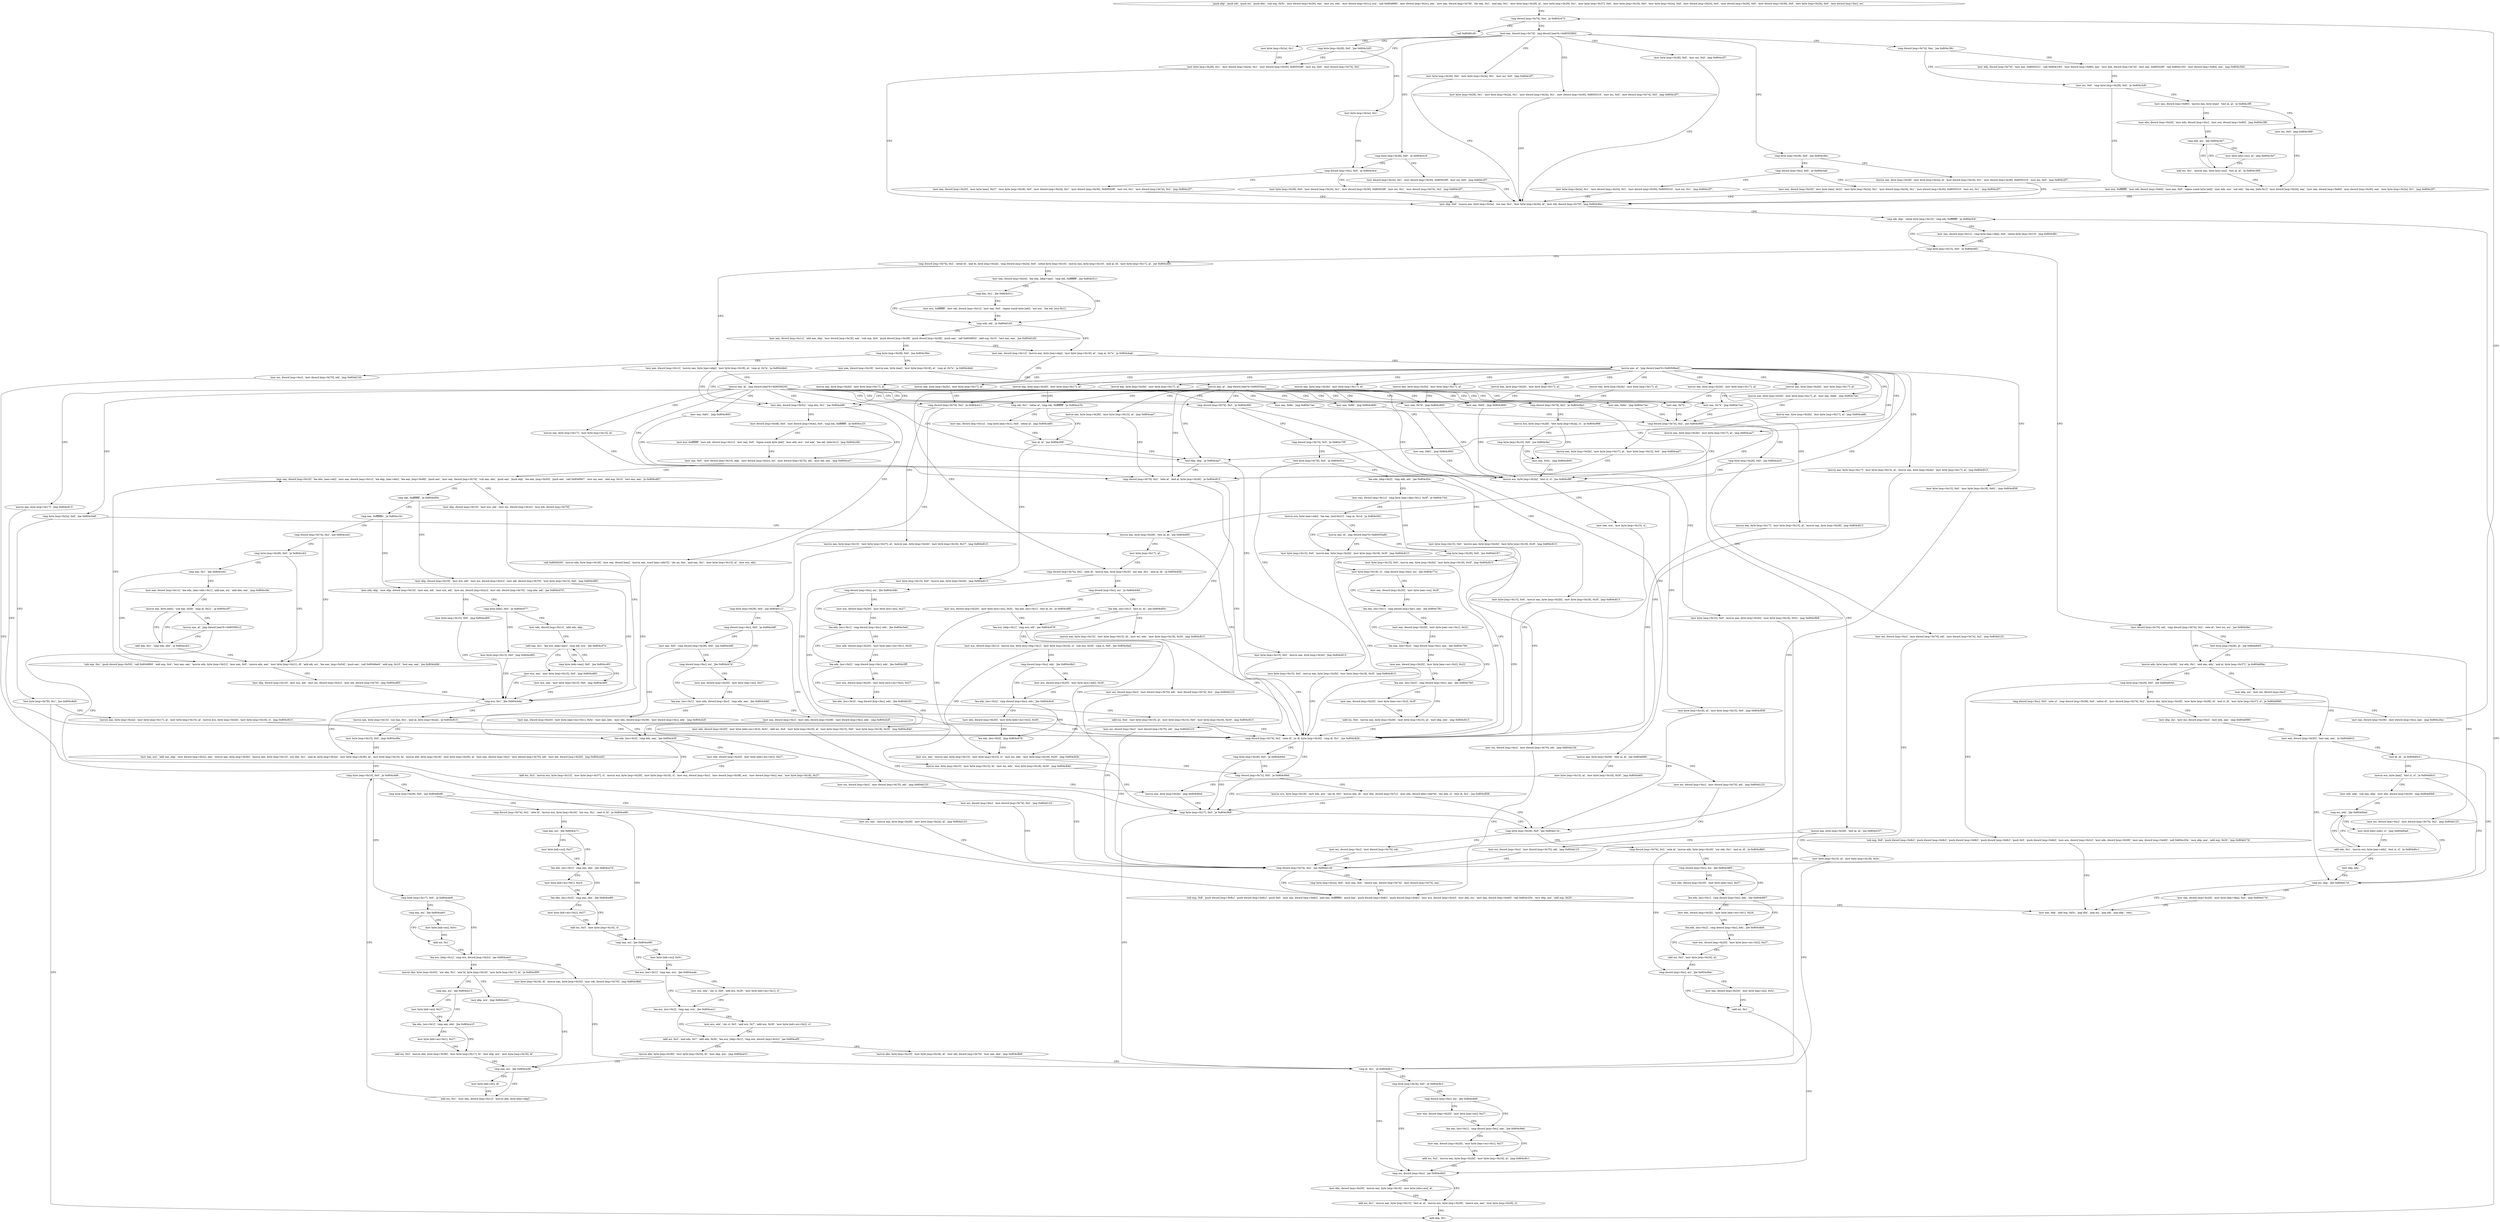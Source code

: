 digraph "func" {
"134529630" [label = "'push ebp', 'push edi', 'push esi', 'push ebx', 'sub esp, 0x5c', 'mov dword [esp+0x20], eax', 'mov esi, edx', 'mov dword [esp+0x1c], ecx', 'call 0x8048f90', 'mov dword [esp+0x3c], eax', 'mov eax, dword [esp+0x78]', 'shr eax, 0x1', 'and eax, 0x1', 'mov byte [esp+0x28], al', 'mov byte [esp+0x29], 0x1', 'mov byte [esp+0x37], 0x0', 'mov byte [esp+0x16], 0x0', 'mov byte [esp+0x2a], 0x0', 'mov dword [esp+0x24], 0x0', 'mov dword [esp+0x30], 0x0', 'mov dword [esp+0x38], 0x0', 'mov byte [esp+0x2b], 0x0', 'mov dword [esp+0xc], esi', " ]
"134529722" [label = "'cmp dword [esp+0x74], 0xa', 'ja 0x804c473', " ]
"134530163" [label = "'call 0x80491d0', " ]
"134529733" [label = "'mov eax, dword [esp+0x74]', 'jmp dword [eax*4+0x8050380]', " ]
"134529744" [label = "'mov byte [esp+0x2a], 0x1', " ]
"134529749" [label = "'mov byte [esp+0x28], 0x1', 'mov dword [esp+0x24], 0x1', 'mov dword [esp+0x30], 0x805028f', 'mov esi, 0x0', 'mov dword [esp+0x74], 0x2', " ]
"134529809" [label = "'mov byte [esp+0x28], 0x0', 'mov esi, 0x0', 'jmp 0x804c2f7', " ]
"134529821" [label = "'cmp byte [esp+0x28], 0x0', 'jne 0x804c48c', " ]
"134529878" [label = "'cmp dword [esp+0x74], 0xa', 'jne 0x804c39c', " ]
"134530057" [label = "'cmp byte [esp+0x28], 0x0', 'jne 0x804c2d5', " ]
"134530130" [label = "'cmp byte [esp+0x28], 0x0', 'je 0x804c419', " ]
"134530168" [label = "'mov byte [esp+0x28], 0x0', 'mov byte [esp+0x2a], 0x1', 'mov esi, 0x0', 'jmp 0x804c2f7', " ]
"134533543" [label = "'mov byte [esp+0x28], 0x1', 'mov byte [esp+0x2a], 0x1', 'mov dword [esp+0x24], 0x1', 'mov dword [esp+0x30], 0x8050310', 'mov esi, 0x0', 'mov dword [esp+0x74], 0x5', 'jmp 0x804c2f7', " ]
"134529783" [label = "'mov ebp, 0x0', 'movzx eax, byte [esp+0x2a]', 'xor eax, 0x1', 'mov byte [esp+0x34], al', 'mov edi, dword [esp+0x70]', 'jmp 0x804c8ec', " ]
"134530188" [label = "'movzx eax, byte [esp+0x28]', 'mov byte [esp+0x2a], al', 'mov dword [esp+0x24], 0x1', 'mov dword [esp+0x30], 0x8050310', 'mov esi, 0x0', 'jmp 0x804c2f7', " ]
"134529832" [label = "'cmp dword [esp+0xc], 0x0', 'je 0x804c4af', " ]
"134529948" [label = "'mov edx, dword [esp+0x74]', 'mov eax, 0x8050321', 'call 0x804c193', 'mov dword [esp+0x80], eax', 'mov edx, dword [esp+0x74]', 'mov eax, 0x805028f', 'call 0x804c193', 'mov dword [esp+0x84], eax', 'jmp 0x804c35d', " ]
"134529885" [label = "'mov esi, 0x0', 'cmp byte [esp+0x28], 0x0', 'je 0x804c3c8', " ]
"134530068" [label = "'mov byte [esp+0x2a], 0x1', " ]
"134530073" [label = "'cmp dword [esp+0xc], 0x0', 'je 0x804c4ce', " ]
"134530137" [label = "'mov dword [esp+0x24], 0x1', 'mov dword [esp+0x30], 0x805028f', 'mov esi, 0x0', 'jmp 0x804c2f7', " ]
"134531308" [label = "'cmp edi, ebp', 'setne byte [esp+0x15]', 'cmp edi, 0xffffffff', 'je 0x804cfc0', " ]
"134533056" [label = "'mov eax, dword [esp+0x1c]', 'cmp byte [eax+ebp], 0x0', 'setne byte [esp+0x15]', 'jmp 0x804c8fc', " ]
"134531324" [label = "'cmp byte [esp+0x15], 0x0', 'je 0x804cfd2', " ]
"134530223" [label = "'mov byte [esp+0x2a], 0x1', 'mov dword [esp+0x24], 0x1', 'mov dword [esp+0x30], 0x8050310', 'mov esi, 0x1', 'jmp 0x804c2f7', " ]
"134529843" [label = "'mov eax, dword [esp+0x20]', 'mov byte [eax], 0x22', 'mov byte [esp+0x2a], 0x1', 'mov dword [esp+0x24], 0x1', 'mov dword [esp+0x30], 0x8050310', 'mov esi, 0x1', 'jmp 0x804c2f7', " ]
"134529992" [label = "'mov eax, dword [esp+0x80]', 'movzx eax, byte [eax]', 'test al, al', 'je 0x804c3ff', " ]
"134529897" [label = "'mov ecx, 0xffffffff', 'mov edi, dword [esp+0x84]', 'mov eax, 0x0', 'repne scasb byte [edi]', 'mov edx, ecx', 'not edx', 'lea eax, [edx-0x1]', 'mov dword [esp+0x24], eax', 'mov eax, dword [esp+0x84]', 'mov dword [esp+0x30], eax', 'mov byte [esp+0x2a], 0x1', 'jmp 0x804c2f7', " ]
"134530254" [label = "'mov byte [esp+0x28], 0x0', 'mov dword [esp+0x24], 0x1', 'mov dword [esp+0x30], 0x805028f', 'mov esi, 0x1', 'mov dword [esp+0x74], 0x2', 'jmp 0x804c2f7', " ]
"134530084" [label = "'mov eax, dword [esp+0x20]', 'mov byte [eax], 0x27', 'mov byte [esp+0x28], 0x0', 'mov dword [esp+0x24], 0x1', 'mov dword [esp+0x30], 0x805028f', 'mov esi, 0x1', 'mov dword [esp+0x74], 0x2', 'jmp 0x804c2f7', " ]
"134533074" [label = "'mov dword [esp+0x70], edi', 'cmp dword [esp+0x74], 0x2', 'sete al', 'test esi, esi', 'jne 0x804cfec', " ]
"134531335" [label = "'cmp dword [esp+0x74], 0x2', 'setne bl', 'and bl, byte [esp+0x2a]', 'cmp dword [esp+0x24], 0x0', 'setne byte [esp+0x10]', 'movzx eax, byte [esp+0x10]', 'and al, bl', 'mov byte [esp+0x17], al', 'jne 0x804c4f5', " ]
"134530047" [label = "'mov esi, 0x0', 'jmp 0x804c369', " ]
"134530006" [label = "'mov ebx, dword [esp+0x20]', 'mov edx, dword [esp+0xc]', 'mov ecx, dword [esp+0x80]', 'jmp 0x804c3f6', " ]
"134533100" [label = "'movzx edx, byte [esp+0x28]', 'xor edx, 0x1', 'and eax, edx', 'and al, byte [esp+0x37]', 'je 0x804d08a', " ]
"134533090" [label = "'test byte [esp+0x28], al', 'jne 0x804d0e5', " ]
"134530293" [label = "'mov eax, dword [esp+0x24]', 'lea edx, [ebp+eax]', 'cmp edi, 0xffffffff', 'jne 0x804c51c', " ]
"134531374" [label = "'mov eax, dword [esp+0x1c]', 'movzx eax, byte [eax+ebp]', 'mov byte [esp+0x18], al', 'cmp al, 0x7e', 'ja 0x804cbb4', " ]
"134530038" [label = "'cmp edx, esi', 'jbe 0x804c3e7', " ]
"134533258" [label = "'mov ebp, esi', 'mov esi, dword [esp+0xc]', " ]
"134533120" [label = "'cmp byte [esp+0x29], 0x0', 'jne 0x804d03d', " ]
"134533349" [label = "'mov esi, dword [esp+0xc]', 'mov dword [esp+0x74], 0x2', 'jmp 0x804d123', " ]
"134530332" [label = "'cmp edx, edi', 'ja 0x804d1d3', " ]
"134530306" [label = "'cmp eax, 0x1', 'jbe 0x804c51c', " ]
"134532020" [label = "'mov ebx, dword [esp+0x3c]', 'cmp ebx, 0x1', 'jne 0x804cbf6', " ]
"134531394" [label = "'movzx eax, al', 'jmp dword [eax*4+0x8050620]', " ]
"134530023" [label = "'add esi, 0x1', 'movzx eax, byte [ecx+esi]', 'test al, al', 'je 0x804c369', " ]
"134530042" [label = "'mov byte [ebx+esi], al', 'jmp 0x804c3e7', " ]
"134533264" [label = "'mov eax, dword [esp+0x30]', 'test eax, eax', 'je 0x804d0c3', " ]
"134533181" [label = "'sub esp, 0x8', 'push dword [esp+0x8c]', 'push dword [esp+0x8c]', 'push dword [esp+0x8c]', 'push dword [esp+0x8c]', 'push 0x5', 'push dword [esp+0x8c]', 'mov ecx, dword [esp+0x3c]', 'mov edx, dword [esp+0x58]', 'mov eax, dword [esp+0x40]', 'call 0x804c25e', 'mov ebp, eax', 'add esp, 0x20', 'jmp 0x804d17d', " ]
"134533127" [label = "'cmp dword [esp+0xc], 0x0', 'sete cl', 'cmp dword [esp+0x38], 0x0', 'setne dl', 'mov dword [esp+0x74], 0x2', 'movzx ebx, byte [esp+0x29]', 'mov byte [esp+0x28], bl', 'and cl, dl', 'mov byte [esp+0x37], cl', 'je 0x804d080', " ]
"134533411" [label = "'cmp dword [esp+0x74], 0x2', 'jne 0x804d13d', " ]
"134533587" [label = "'mov eax, dword [esp+0x1c]', 'movzx eax, byte [eax+ebp]', 'mov byte [esp+0x18], al', 'cmp al, 0x7e', 'ja 0x804cbab', " ]
"134530340" [label = "'mov eax, dword [esp+0x1c]', 'add eax, ebp', 'mov dword [esp+0x18], eax', 'sub esp, 0x4', 'push dword [esp+0x28]', 'push dword [esp+0x38]', 'push eax', 'call 0x8048f20', 'add esp, 0x10', 'test eax, eax', 'jne 0x804d1d3', " ]
"134530311" [label = "'mov ecx, 0xffffffff', 'mov edi, dword [esp+0x1c]', 'mov eax, 0x0', 'repne scasb byte [edi]', 'not ecx', 'lea edi, [ecx-0x1]', " ]
"134532086" [label = "'mov dword [esp+0x48], 0x0', 'mov dword [esp+0x4c], 0x0', 'cmp edi, 0xffffffff', 'je 0x804cc23', " ]
"134532029" [label = "'call 0x8049200', 'movzx edx, byte [esp+0x18]', 'mov eax, dword [eax]', 'movzx eax, word [eax+edx*2]', 'shr ax, 0xe', 'and eax, 0x1', 'mov byte [esp+0x15], al', 'mov ecx, ebx', " ]
"134530427" [label = "'cmp byte [esp+0x2a], 0x0', 'jne 0x804c5a8', " ]
"134530770" [label = "'cmp dword [esp+0x74], 0x2', 'je 0x804c6f4', " ]
"134531017" [label = "'mov eax, 0x62', 'jmp 0x804c800', " ]
"134531033" [label = "'mov eax, 0x66', 'jmp 0x804c800', " ]
"134531049" [label = "'mov eax, 0x72', " ]
"134531413" [label = "'mov eax, 0x74', 'jmp 0x804c7ee', " ]
"134531432" [label = "'mov eax, 0x76', 'jmp 0x804c800', " ]
"134531451" [label = "'cmp dword [esp+0x74], 0x2', 'je 0x804c9a2', " ]
"134531580" [label = "'mov eax, 0x6e', 'jmp 0x804c7ee', " ]
"134531640" [label = "'mov eax, 0x61', 'jmp 0x804c800', " ]
"134531669" [label = "'cmp edi, 0x1', 'setne al', 'cmp edi, 0xffffffff', 'je 0x804ca7b', " ]
"134531688" [label = "'test ebp, ebp', 'je 0x804caa7', " ]
"134531742" [label = "'movzx eax, byte [esp+0x17]', 'mov byte [esp+0x15], al', " ]
"134531751" [label = "'cmp dword [esp+0x74], 0x2', 'sete al', 'and al, byte [esp+0x28]', 'je 0x804c813', " ]
"134531826" [label = "'cmp dword [esp+0x74], 0x2', 'je 0x804cb11', " ]
"134532880" [label = "'movzx eax, byte [esp+0x17]', 'jmp 0x804c813', " ]
"134533315" [label = "'cmp esi, ebp', 'jbe 0x804d17d', " ]
"134533501" [label = "'mov eax, ebp', 'add esp, 0x5c', 'pop ebx', 'pop esi', 'pop edi', 'pop ebp', 'retn', " ]
"134533323" [label = "'mov eax, dword [esp+0x20]', 'mov byte [eax+ebp], 0x0', 'jmp 0x804d17d', " ]
"134533272" [label = "'test dl, dl', 'je 0x804d0c3', " ]
"134533276" [label = "'movzx ecx, byte [eax]', 'test cl, cl', 'je 0x804d0c3', " ]
"134533248" [label = "'mov ebp, esi', 'mov esi, dword [esp+0xc]', 'mov edx, eax', 'jmp 0x804d090', " ]
"134533168" [label = "'mov eax, dword [esp+0x38]', 'mov dword [esp+0xc], eax', 'jmp 0x804c2ba', " ]
"134533437" [label = "'sub esp, 0x8', 'push dword [esp+0x8c]', 'push dword [esp+0x8c]', 'push 0x0', 'mov eax, dword [esp+0x8c]', 'and eax, 0xfffffffd', 'push eax', 'push dword [esp+0x8c]', 'push dword [esp+0x8c]', 'mov ecx, dword [esp+0x3c]', 'mov edx, esi', 'mov eax, dword [esp+0x40]', 'call 0x804c25e', 'mov ebp, eax', 'add esp, 0x20', " ]
"134533418" [label = "'cmp byte [esp+0x2a], 0x0', 'mov eax, 0x4', 'cmove eax, dword [esp+0x74]', 'mov dword [esp+0x74], eax', " ]
"134532011" [label = "'movzx eax, byte [esp+0x2b]', 'mov byte [esp+0x17], al', " ]
"134533607" [label = "'movzx eax, al', 'jmp dword [eax*4+0x80508a4]', " ]
"134530378" [label = "'cmp byte [esp+0x28], 0x0', 'jne 0x804c56e', " ]
"134532131" [label = "'mov ecx, 0xffffffff', 'mov edi, dword [esp+0x1c]', 'mov eax, 0x0', 'repne scasb byte [edi]', 'mov edx, ecx', 'not edx', 'lea edi, [edx-0x1]', 'jmp 0x804cc0b', " ]
"134532107" [label = "'mov eax, 0x0', 'mov dword [esp+0x10], ebp', 'mov dword [esp+0x2c], esi', 'mov dword [esp+0x70], edi', 'mov edi, eax', 'jmp 0x804cce7', " ]
"134532058" [label = "'movzx eax, byte [esp+0x15]', 'xor eax, 0x1', 'and al, byte [esp+0x2a]', 'je 0x804c813', " ]
"134530472" [label = "'movzx eax, byte [esp+0x28]', 'test al, al', 'jne 0x804d0f3', " ]
"134530434" [label = "'test byte [esp+0x78], 0x1', 'jne 0x804c8e9', " ]
"134530804" [label = "'movzx eax, byte [esp+0x28]', 'test al, al', 'jne 0x804d0fd', " ]
"134530777" [label = "'cmp dword [esp+0x74], 0x5', 'je 0x804c70f', " ]
"134531072" [label = "'movzx ecx, byte [esp+0x2a]', 'test cl, cl', 'jne 0x804cf8f', " ]
"134531054" [label = "'cmp dword [esp+0x74], 0x2', 'jne 0x804c800', " ]
"134531490" [label = "'movzx eax, byte [esp+0x28]', 'test al, al', 'jne 0x804d107', " ]
"134531458" [label = "'movzx ecx, byte [esp+0x28]', 'test byte [esp+0x2a], cl', 'je 0x804c998', " ]
"134531707" [label = "'mov eax, dword [esp+0x1c]', 'cmp byte [eax+0x1], 0x0', 'setne al', 'jmp 0x804ca60', " ]
"134531680" [label = "'test al, al', 'jne 0x804cf56', " ]
"134531692" [label = "'mov byte [esp+0x15], 0x0', 'movzx eax, byte [esp+0x2b]', 'jmp 0x804c813', " ]
"134531091" [label = "'cmp dword [esp+0x74], 0x2', 'sete dl', 'or dl, byte [esp+0x34]', 'cmp dl, 0x1', 'jne 0x804c82b', " ]
"134531769" [label = "'mov esi, dword [esp+0xc]', 'mov dword [esp+0x70], edi', 'mov dword [esp+0x74], 0x2', 'jmp 0x804d123', " ]
"134531857" [label = "'cmp byte [esp+0x28], 0x0', 'jne 0x804d111', " ]
"134531833" [label = "'movzx eax, byte [esp+0x15]', 'mov byte [esp+0x37], al', 'movzx eax, byte [esp+0x2b]', 'mov byte [esp+0x18], 0x27', 'jmp 0x804c813', " ]
"134533283" [label = "'mov edx, ebp', 'sub eax, ebp', 'mov ebx, dword [esp+0x20]', 'jmp 0x804d0b8', " ]
"134530761" [label = "'movzx eax, byte [esp+0x2b]', 'mov byte [esp+0x17], al', " ]
"134531008" [label = "'movzx eax, byte [esp+0x2b]', 'mov byte [esp+0x17], al', " ]
"134531024" [label = "'movzx eax, byte [esp+0x2b]', 'mov byte [esp+0x17], al', " ]
"134531040" [label = "'movzx eax, byte [esp+0x2b]', 'mov byte [esp+0x17], al', " ]
"134531404" [label = "'movzx eax, byte [esp+0x2b]', 'mov byte [esp+0x17], al', " ]
"134531423" [label = "'movzx eax, byte [esp+0x2b]', 'mov byte [esp+0x17], al', " ]
"134531442" [label = "'movzx eax, byte [esp+0x2b]', 'mov byte [esp+0x17], al', " ]
"134531600" [label = "'movzx eax, byte [esp+0x2b]', 'mov byte [esp+0x17], al', 'mov eax, 0x6e', 'jmp 0x804c7ee', " ]
"134531660" [label = "'movzx eax, byte [esp+0x2b]', 'mov byte [esp+0x17], al', " ]
"134531720" [label = "'movzx eax, byte [esp+0x2b]', 'mov byte [esp+0x17], al', 'jmp 0x804ca68', " ]
"134531731" [label = "'movzx eax, byte [esp+0x2b]', 'mov byte [esp+0x17], al', 'jmp 0x804caa7', " ]
"134531801" [label = "'movzx eax, byte [esp+0x2b]', 'mov byte [esp+0x17], al', 'mov byte [esp+0x15], 0x0', 'jmp 0x804caa7', " ]
"134531817" [label = "'movzx eax, byte [esp+0x2b]', 'mov byte [esp+0x17], al', " ]
"134532984" [label = "'movzx eax, byte [esp+0x17]', 'mov byte [esp+0x15], al', 'movzx eax, byte [esp+0x2b]', 'mov byte [esp+0x17], al', 'jmp 0x804c813', " ]
"134533021" [label = "'mov byte [esp+0x15], 0x0', 'mov byte [esp+0x18], 0x61', 'jmp 0x804c858', " ]
"134530414" [label = "'mov esi, dword [esp+0xc]', 'mov dword [esp+0x70], edi', 'jmp 0x804d13d', " ]
"134530385" [label = "'mov eax, dword [esp+0x18]', 'movzx eax, byte [eax]', 'mov byte [esp+0x18], al', 'cmp al, 0x7e', 'ja 0x804cbb4', " ]
"134532327" [label = "'mov eax, dword [esp+0x10]', 'lea ebx, [eax+edi]', 'mov eax, dword [esp+0x1c]', 'lea ebp, [eax+ebx]', 'lea eax, [esp+0x48]', 'push eax', 'mov eax, dword [esp+0x74]', 'sub eax, ebx', 'push eax', 'push ebp', 'lea eax, [esp+0x50]', 'push eax', 'call 0x804f067', 'mov esi, eax', 'add esp, 0x10', 'test eax, eax', 'je 0x804cd87', " ]
"134531115" [label = "'cmp dword [esp+0x7c], 0x0', 'je 0x804c84d', " ]
"134531108" [label = "'cmp byte [esp+0x28], 0x0', 'je 0x804c84d', " ]
"134532076" [label = "'mov byte [esp+0x15], 0x0', 'jmp 0x804cd9e', " ]
"134532510" [label = "'mov eax, ecx', 'add eax, ebp', 'mov dword [esp+0x2c], eax', 'movzx eax, byte [esp+0x2b]', 'movzx ebx, byte [esp+0x15]', 'xor ebx, 0x1', 'and bl, byte [esp+0x2a]', 'mov byte [esp+0x36], bl', 'mov byte [esp+0x10], bl', 'movzx edx, byte [esp+0x18]', 'mov byte [esp+0x35], al', 'mov eax, dword [esp+0xc]', 'mov dword [esp+0x70], edi', 'mov edi, dword [esp+0x20]', 'jmp 0x804ce43', " ]
"134533363" [label = "'mov esi, dword [esp+0xc]', 'mov dword [esp+0x70], edi', 'jmp 0x804d123', " ]
"134530485" [label = "'mov byte [esp+0x17], al', " ]
"134531305" [label = "'add ebp, 0x1', " ]
"134530445" [label = "'movzx eax, byte [esp+0x2a]', 'mov byte [esp+0x17], al', 'mov byte [esp+0x15], al', 'movzx ecx, byte [esp+0x2b]', 'mov byte [esp+0x18], cl', 'jmp 0x804c813', " ]
"134533373" [label = "'mov esi, dword [esp+0xc]', 'mov dword [esp+0x70], edi', 'jmp 0x804d123', " ]
"134530817" [label = "'mov byte [esp+0x15], al', 'mov byte [esp+0x18], 0x3f', 'jmp 0x804cb65', " ]
"134530831" [label = "'test byte [esp+0x78], 0x4', 'je 0x804cf1a', " ]
"134530784" [label = "'mov byte [esp+0x15], 0x0', 'movzx eax, byte [esp+0x2b]', 'mov byte [esp+0x18], 0x3f', 'jmp 0x804c813', " ]
"134533007" [label = "'mov byte [esp+0x18], al', 'mov byte [esp+0x15], 0x0', 'jmp 0x804c858', " ]
"134531085" [label = "'mov eax, ecx', 'mov byte [esp+0x15], cl', " ]
"134531061" [label = "'cmp byte [esp+0x28], 0x0', 'jne 0x804ca23', " ]
"134531619" [label = "'mov esi, dword [esp+0xc]', 'mov dword [esp+0x70], edi', 'mov dword [esp+0x74], 0x2', 'jmp 0x804d123', " ]
"134533383" [label = "'mov esi, dword [esp+0xc]', 'mov dword [esp+0x70], edi', 'jmp 0x804d123', " ]
"134531503" [label = "'mov byte [esp+0x15], al', 'mov byte [esp+0x18], 0x5c', " ]
"134531480" [label = "'mov eax, 0x5c', 'jmp 0x804c800', " ]
"134531469" [label = "'cmp byte [esp+0x10], 0x0', 'jne 0x804cfac', " ]
"134532950" [label = "'mov byte [esp+0x15], 0x0', 'movzx eax, byte [esp+0x2b]', 'jmp 0x804c813', " ]
"134533393" [label = "'mov esi, dword [esp+0xc]', 'mov dword [esp+0x70], edi', 'jmp 0x804d123', " ]
"134531868" [label = "'cmp dword [esp+0xc], 0x0', 'je 0x804cb6f', " ]
"134533304" [label = "'cmp esi, edx', 'jbe 0x804d0ad', " ]
"134531160" [label = "'cmp byte [esp+0x28], 0x0', 'jne 0x804d11b', " ]
"134530404" [label = "'movzx eax, al', 'jmp dword [eax*4+0x80503ac]', " ]
"134532487" [label = "'mov ebp, dword [esp+0x10]', 'mov ecx, edi', 'mov esi, dword [esp+0x2c]', 'mov edi, dword [esp+0x70]', " ]
"134532373" [label = "'cmp eax, 0xffffffff', 'je 0x804cd5b', " ]
"134531149" [label = "'cmp byte [esp+0x17], 0x0', 'je 0x804c9b8', " ]
"134531122" [label = "'movzx ecx, byte [esp+0x18]', 'mov edx, ecx', 'shr dl, 0x5', 'movzx edx, dl', 'mov ebx, dword [esp+0x7c]', 'mov edx, dword [ebx+edx*4]', 'shr edx, cl', 'test dl, 0x1', 'jne 0x804c858', " ]
"134532675" [label = "'cmp byte [esp+0x10], 0x0', 'je 0x804cdd6', " ]
"134530489" [label = "'cmp dword [esp+0x74], 0x2', 'sete dl', 'movzx eax, byte [esp+0x16]', 'xor eax, 0x1', 'and al, dl', 'je 0x804c62b', " ]
"134531941" [label = "'movzx eax, byte [esp+0x2b]', 'jmp 0x804c84d', " ]
"134532890" [label = "'mov byte [esp+0x15], 0x0', 'movzx eax, byte [esp+0x2b]', 'mov byte [esp+0x18], 0x3f', 'jmp 0x804c813', " ]
"134530842" [label = "'lea edx, [ebp+0x2]', 'cmp edx, edi', 'jae 0x804cf2e', " ]
"134531512" [label = "'cmp al, 0x1', 'je 0x804c8c1', " ]
"134533036" [label = "'mov byte [esp+0x15], 0x0', 'movzx eax, byte [esp+0x2b]', 'mov byte [esp+0x18], 0x5c', 'jmp 0x804c9b8', " ]
"134531951" [label = "'cmp dword [esp+0xc], esi', 'jbe 0x804cb7d', " ]
"134531875" [label = "'mov eax, 0x0', 'cmp dword [esp+0x38], 0x0', 'jne 0x804cb6f', " ]
"134533293" [label = "'add edx, 0x1', 'movzx ecx, byte [eax+edx]', 'test cl, cl', 'je 0x804d0c1', " ]
"134533308" [label = "'mov byte [ebx+edx], cl', 'jmp 0x804d0ad', " ]
"134533403" [label = "'mov esi, dword [esp+0xc]', 'mov dword [esp+0x70], edi', " ]
"134531171" [label = "'cmp dword [esp+0x74], 0x2', 'sete al', 'movzx edx, byte [esp+0x16]', 'xor edx, 0x1', 'and al, dl', 'je 0x804c8b0', " ]
"134531590" [label = "'mov eax, 0x6e', 'jmp 0x804c7ee', " ]
"134531650" [label = "'mov eax, 0x61', 'jmp 0x804c800', " ]
"134531790" [label = "'movzx eax, byte [esp+0x28]', 'mov byte [esp+0x15], al', 'jmp 0x804caa7', " ]
"134532965" [label = "'movzx eax, byte [esp+0x17]', 'mov byte [esp+0x15], al', 'movzx eax, byte [esp+0x28]', 'jmp 0x804c813', " ]
"134532501" [label = "'cmp ecx, 0x1', 'jbe 0x804cbda', " ]
"134532443" [label = "'mov ebp, dword [esp+0x10]', 'mov ecx, edi', 'mov esi, dword [esp+0x2c]', 'mov edi, dword [esp+0x70]', 'mov byte [esp+0x15], 0x0', 'jmp 0x804cd95', " ]
"134532378" [label = "'cmp eax, 0xfffffffe', 'je 0x804cc3c', " ]
"134532566" [label = "'cmp byte [esp+0x17], 0x0', 'je 0x804cde8', " ]
"134532682" [label = "'cmp byte [esp+0x28], 0x0', 'jne 0x804d0d8', " ]
"134530603" [label = "'cmp dword [esp+0xc], esi', 'ja 0x804c64d', " ]
"134530637" [label = "'mov ecx, dword [esp+0x20]', 'mov byte [ecx+esi], 0x5c', 'lea edx, [esi+0x1]', 'test bl, bl', 'je 0x804c68f', " ]
"134530609" [label = "'lea edx, [esi+0x1]', 'test bl, bl', 'jne 0x804c65c', " ]
"134530509" [label = "'cmp dword [esp+0xc], esi', 'jbe 0x804c5db', " ]
"134530523" [label = "'lea edx, [esi+0x1]', 'cmp dword [esp+0xc], edx', 'jbe 0x804c5ed', " ]
"134530515" [label = "'mov ecx, dword [esp+0x20]', 'mov byte [ecx+esi], 0x27', " ]
"134532910" [label = "'mov byte [esp+0x15], 0x0', 'movzx eax, byte [esp+0x2b]', 'mov byte [esp+0x18], 0x3f', 'jmp 0x804c813', " ]
"134530853" [label = "'mov eax, dword [esp+0x1c]', 'cmp byte [eax+ebp+0x1], 0x3f', 'je 0x804c744', " ]
"134531265" [label = "'cmp esi, dword [esp+0xc]', 'jae 0x804c8d3', " ]
"134531283" [label = "'add esi, 0x1', 'movzx eax, byte [esp+0x15]', 'test al, al', 'movzx ecx, byte [esp+0x29]', 'cmove ecx, eax', 'mov byte [esp+0x29], cl', " ]
"134531271" [label = "'mov ebx, dword [esp+0x20]', 'movzx eax, byte [esp+0x18]', 'mov byte [ebx+esi], al', " ]
"134531520" [label = "'cmp byte [esp+0x16], 0x0', 'je 0x804c8c1', " ]
"134531531" [label = "'cmp dword [esp+0xc], esi', 'jbe 0x804c9d9', " ]
"134531965" [label = "'lea eax, [esi+0x1]', 'mov edx, dword [esp+0xc]', 'cmp edx, eax', 'jbe 0x804cb9d', " ]
"134531957" [label = "'mov eax, dword [esp+0x20]', 'mov byte [eax+esi], 0x27', " ]
"134531887" [label = "'lea edx, [esi+0x2]', 'cmp edx, eax', 'jae 0x804cb3f', " ]
"134533313" [label = "'mov ebp, edx', " ]
"134531248" [label = "'cmp dword [esp+0xc], esi', 'jbe 0x804c8be', " ]
"134531191" [label = "'cmp dword [esp+0xc], esi', 'jbe 0x804c885', " ]
"134532156" [label = "'mov edx, ebp', 'mov ebp, dword [esp+0x10]', 'mov eax, edi', 'mov ecx, edi', 'mov esi, dword [esp+0x2c]', 'mov edi, dword [esp+0x70]', 'cmp ebx, edi', 'jae 0x804cd70', " ]
"134532387" [label = "'cmp dword [esp+0x74], 0x2', 'jne 0x804ccb2', " ]
"134532584" [label = "'lea ecx, [ebp+0x1]', 'cmp ecx, dword [esp+0x2c]', 'jae 0x804cee3', " ]
"134532573" [label = "'cmp eax, esi', 'jbe 0x804cde5', " ]
"134533336" [label = "'mov esi, eax', 'movzx eax, byte [esp+0x28]', 'mov byte [esp+0x2a], al', 'jmp 0x804d123', " ]
"134532693" [label = "'cmp dword [esp+0x74], 0x2', 'sete bl', 'movzx ecx, byte [esp+0x16]', 'xor ecx, 0x1', 'and cl, bl', 'je 0x804ce90', " ]
"134530703" [label = "'movzx eax, byte [esp+0x15]', 'mov byte [esp+0x15], bl', 'mov esi, edx', 'mov byte [esp+0x18], 0x30', 'jmp 0x804c84d', " ]
"134530652" [label = "'lea ecx, [ebp+0x1]', 'cmp ecx, edi', 'jae 0x804c678', " ]
"134530616" [label = "'movzx eax, byte [esp+0x15]', 'mov byte [esp+0x15], bl', 'mov esi, edx', 'mov byte [esp+0x18], 0x30', 'jmp 0x804c813', " ]
"134530541" [label = "'lea edx, [esi+0x2]', 'cmp dword [esp+0xc], edx', 'jbe 0x804c5ff', " ]
"134530532" [label = "'mov edx, dword [esp+0x20]', 'mov byte [edx+esi+0x1], 0x24', " ]
"134530884" [label = "'movzx ecx, byte [eax+edx]', 'lea eax, [ecx-0x21]', 'cmp al, 0x1d', 'ja 0x804cf42', " ]
"134530864" [label = "'mov byte [esp+0x15], 0x0', 'movzx eax, byte [esp+0x2b]', 'mov byte [esp+0x18], 0x3f', 'jmp 0x804c813', " ]
"134531545" [label = "'lea eax, [esi+0x1]', 'cmp dword [esp+0xc], eax', 'jbe 0x804c9eb', " ]
"134531537" [label = "'mov eax, dword [esp+0x20]', 'mov byte [eax+esi], 0x27', " ]
"134531997" [label = "'mov eax, dword [esp+0xc]', 'mov edx, dword [esp+0x38]', 'mov dword [esp+0xc], edx', 'jmp 0x804cb2f', " ]
"134531976" [label = "'mov eax, dword [esp+0x20]', 'mov byte [eax+esi+0x1], 0x5c', 'mov eax, edx', 'mov edx, dword [esp+0x38]', 'mov dword [esp+0xc], edx', 'jmp 0x804cb2f', " ]
"134531903" [label = "'add esi, 0x3', 'movzx ecx, byte [esp+0x15]', 'mov byte [esp+0x37], cl', 'movzx ecx, byte [esp+0x28]', 'mov byte [esp+0x16], cl', 'mov ecx, dword [esp+0xc]', 'mov dword [esp+0x38], ecx', 'mov dword [esp+0xc], eax', 'mov byte [esp+0x18], 0x27', " ]
"134531894" [label = "'mov edx, dword [esp+0x20]', 'mov byte [edx+esi+0x2], 0x27', " ]
"134531262" [label = "'add esi, 0x1', " ]
"134531254" [label = "'mov eax, dword [esp+0x20]', 'mov byte [eax+esi], 0x5c', " ]
"134531205" [label = "'lea edx, [esi+0x1]', 'cmp dword [esp+0xc], edx', 'jbe 0x804c897', " ]
"134531197" [label = "'mov edx, dword [esp+0x20]', 'mov byte [edx+esi], 0x27', " ]
"134532464" [label = "'mov byte [esp+0x15], 0x0', 'jmp 0x804cd95', " ]
"134532182" [label = "'cmp byte [edx], 0x0', 'je 0x804cd77', " ]
"134532274" [label = "'sub esp, 0xc', 'push dword [esp+0x50]', 'call 0x8048f60', 'add esp, 0x4', 'test eax, eax', 'movzx edx, byte [esp+0x21]', 'mov eax, 0x0', 'cmove edx, eax', 'mov byte [esp+0x21], dl', 'add edi, esi', 'lea eax, [esp+0x54]', 'push eax', 'call 0x8048ee0', 'add esp, 0x10', 'test eax, eax', 'jne 0x804cd4b', " ]
"134532394" [label = "'cmp byte [esp+0x28], 0x0', 'je 0x804ccb2', " ]
"134532835" [label = "'mov byte [esp+0x18], dl', 'movzx eax, byte [esp+0x35]', 'mov edi, dword [esp+0x70]', 'jmp 0x804c9b8', " ]
"134532597" [label = "'movzx ebx, byte [esp+0x35]', 'xor ebx, 0x1', 'and bl, byte [esp+0x16]', 'mov byte [esp+0x17], bl', 'je 0x804cf09', " ]
"134532581" [label = "'add esi, 0x1', " ]
"134532577" [label = "'mov byte [edi+esi], 0x5c', " ]
"134532752" [label = "'cmp eax, esi', 'jbe 0x804ce98', " ]
"134532713" [label = "'cmp eax, esi', 'jbe 0x804ce71', " ]
"134530680" [label = "'mov ecx, eax', 'movzx eax, byte [esp+0x15]', 'mov byte [esp+0x15], cl', 'mov esi, edx', 'mov byte [esp+0x18], 0x30', 'jmp 0x804c82b', " ]
"134530659" [label = "'mov ecx, dword [esp+0x1c]', 'movzx ecx, byte [ecx+ebp+0x1]', 'mov byte [esp+0x10], cl', 'sub ecx, 0x30', 'cmp cl, 0x9', 'jbe 0x804c6a4', " ]
"134530559" [label = "'lea edx, [esi+0x3]', 'cmp dword [esp+0xc], edx', 'jbe 0x804d191', " ]
"134530550" [label = "'mov ecx, dword [esp+0x20]', 'mov byte [ecx+esi+0x2], 0x27', " ]
"134532930" [label = "'mov byte [esp+0x15], 0x0', 'movzx eax, byte [esp+0x2b]', 'mov byte [esp+0x18], 0x3f', 'jmp 0x804c813', " ]
"134530899" [label = "'movzx eax, al', 'jmp dword [eax*4+0x80505a8]', " ]
"134531563" [label = "'add esi, 0x2', 'movzx eax, byte [esp+0x2b]', 'mov byte [esp+0x16], al', 'jmp 0x804c8c1', " ]
"134531554" [label = "'mov eax, dword [esp+0x20]', 'mov byte [eax+esi+0x1], 0x27', " ]
"134531223" [label = "'lea edx, [esi+0x2]', 'cmp dword [esp+0xc], edx', 'jbe 0x804c8a9', " ]
"134531214" [label = "'mov ebx, dword [esp+0x20]', 'mov byte [ebx+esi+0x1], 0x24', " ]
"134532471" [label = "'mov byte [esp+0x15], 0x0', 'jmp 0x804cd95', " ]
"134532191" [label = "'mov edx, dword [esp+0x1c]', 'add edx, ebp', " ]
"134532427" [label = "'mov ebp, dword [esp+0x10]', 'mov ecx, edi', 'mov esi, dword [esp+0x2c]', 'mov edi, dword [esp+0x70]', 'jmp 0x804cd95', " ]
"134532401" [label = "'cmp eax, 0x1', 'jbe 0x804ccb2', " ]
"134532873" [label = "'mov ebp, ecx', 'jmp 0x804ce31', " ]
"134532619" [label = "'cmp eax, esi', 'jbe 0x804ce13', " ]
"134532760" [label = "'lea ecx, [esi+0x1]', 'cmp eax, ecx', 'jbe 0x804ceab', " ]
"134532756" [label = "'mov byte [edi+esi], 0x5c', " ]
"134532721" [label = "'lea ebx, [esi+0x1]', 'cmp eax, ebx', 'jbe 0x804ce7d', " ]
"134532717" [label = "'mov byte [edi+esi], 0x27', " ]
"134530724" [label = "'cmp dword [esp+0xc], edx', 'jbe 0x804c6b2', " ]
"134533521" [label = "'add esi, 0x4', 'mov byte [esp+0x16], al', 'mov byte [esp+0x15], 0x0', 'mov byte [esp+0x18], 0x30', 'jmp 0x804c813', " ]
"134530572" [label = "'mov edx, dword [esp+0x20]', 'mov byte [edx+esi+0x3], 0x5c', 'add esi, 0x4', 'mov byte [esp+0x16], al', 'mov byte [esp+0x15], 0x0', 'mov byte [esp+0x18], 0x30', 'jmp 0x804c84d', " ]
"134530909" [label = "'cmp byte [esp+0x28], 0x0', 'jne 0x804d187', " ]
"134531241" [label = "'add esi, 0x3', 'mov byte [esp+0x16], al', " ]
"134531232" [label = "'mov ecx, dword [esp+0x20]', 'mov byte [ecx+esi+0x2], 0x27', " ]
"134532197" [label = "'add eax, 0x1', 'lea ecx, [ebp+eax]', 'cmp edi, ecx', 'jbe 0x804cd7e', " ]
"134532410" [label = "'mov eax, dword [esp+0x1c]', 'lea edx, [eax+ebx+0x1]', 'add eax, esi', 'add ebx, eax', 'jmp 0x804cc9e', " ]
"134532657" [label = "'cmp eax, esi', 'jbe 0x804ce38', " ]
"134532627" [label = "'lea ebx, [esi+0x1]', 'cmp eax, ebx', 'jbe 0x804ce1f', " ]
"134532623" [label = "'mov byte [edi+esi], 0x27', " ]
"134532779" [label = "'lea ecx, [esi+0x2]', 'cmp eax, ecx', 'jbe 0x804cec1', " ]
"134532767" [label = "'mov ecx, edx', 'shr cl, 0x6', 'add ecx, 0x30', 'mov byte [edi+esi+0x1], cl', " ]
"134532733" [label = "'lea ebx, [esi+0x2]', 'cmp eax, ebx', 'jbe 0x804ce89', " ]
"134532728" [label = "'mov byte [edi+esi+0x1], 0x24', " ]
"134530738" [label = "'lea edx, [esi+0x2]', 'cmp dword [esp+0xc], edx', 'jbe 0x804c6c4', " ]
"134530730" [label = "'mov ecx, dword [esp+0x20]', 'mov byte [ecx+edx], 0x30', " ]
"134533511" [label = "'mov esi, dword [esp+0xc]', 'mov dword [esp+0x70], edi', 'jmp 0x804d13d', " ]
"134530920" [label = "'mov byte [esp+0x18], cl', 'cmp dword [esp+0xc], esi', 'jbe 0x804c77a', " ]
"134532478" [label = "'mov ecx, eax', 'mov byte [esp+0x15], 0x0', 'jmp 0x804cd95', " ]
"134532212" [label = "'cmp byte [edx+eax], 0x0', 'jne 0x804cc65', " ]
"134532218" [label = "'mov ecx, eax', 'mov byte [esp+0x15], 0x0', 'jmp 0x804cd95', " ]
"134532254" [label = "'movzx eax, byte [edx]', 'sub eax, 0x5b', 'cmp al, 0x21', 'ja 0x804cc97', " ]
"134532664" [label = "'add esi, 0x1', 'mov ebx, dword [esp+0x1c]', 'movzx edx, byte [ebx+ebp]', " ]
"134532661" [label = "'mov byte [edi+esi], dl', " ]
"134532639" [label = "'add esi, 0x2', 'movzx ebx, byte [esp+0x36]', 'mov byte [esp+0x17], bl', 'mov ebp, ecx', 'mov byte [esp+0x16], bl', " ]
"134532634" [label = "'mov byte [edi+esi+0x1], 0x27', " ]
"134532801" [label = "'add esi, 0x3', 'and edx, 0x7', 'add edx, 0x30', 'lea ecx, [ebp+0x1]', 'cmp ecx, dword [esp+0x2c]', 'jae 0x804cef5', " ]
"134532786" [label = "'mov ecx, edx', 'shr cl, 0x3', 'and ecx, 0x7', 'add ecx, 0x30', 'mov byte [edi+esi+0x2], cl', " ]
"134532745" [label = "'add esi, 0x3', 'mov byte [esp+0x16], cl', " ]
"134532740" [label = "'mov byte [edi+esi+0x2], 0x27', " ]
"134530756" [label = "'lea edx, [esi+0x3]', 'jmp 0x804c678', " ]
"134530747" [label = "'mov edx, dword [esp+0x20]', 'mov byte [edx+esi+0x2], 0x30', " ]
"134530938" [label = "'lea eax, [esi+0x1]', 'cmp dword [esp+0xc], eax', 'jbe 0x804c78c', " ]
"134530930" [label = "'mov eax, dword [esp+0x20]', 'mov byte [eax+esi], 0x3f', " ]
"134532247" [label = "'add edx, 0x1', 'cmp edx, ebx', 'je 0x804ccb2', " ]
"134532264" [label = "'movzx eax, al', 'jmp dword [eax*4+0x805081c]', " ]
"134532853" [label = "'movzx ebx, byte [esp+0x10]', 'mov byte [esp+0x18], dl', 'mov edi, dword [esp+0x70]', 'mov eax, ebx', 'jmp 0x804c9b8', " ]
"134532819" [label = "'movzx ebx, byte [esp+0x36]', 'mov byte [esp+0x35], bl', 'mov ebp, ecx', 'jmp 0x804ce31', " ]
"134530956" [label = "'lea eax, [esi+0x2]', 'cmp dword [esp+0xc], eax', 'jbe 0x804c79e', " ]
"134530947" [label = "'mov eax, dword [esp+0x20]', 'mov byte [eax+esi+0x1], 0x22', " ]
"134532230" [label = "'mov esi, dword [esp+0xc]', 'mov dword [esp+0x74], 0x2', 'jmp 0x804d123', " ]
"134530974" [label = "'lea eax, [esi+0x3]', 'cmp dword [esp+0xc], eax', 'jbe 0x804c7b0', " ]
"134530965" [label = "'mov eax, dword [esp+0x20]', 'mov byte [eax+esi+0x2], 0x22', " ]
"134530992" [label = "'add esi, 0x4', 'movzx eax, byte [esp+0x28]', 'mov byte [esp+0x15], al', 'mov ebp, edx', 'jmp 0x804c813', " ]
"134530983" [label = "'mov eax, dword [esp+0x20]', 'mov byte [eax+esi+0x3], 0x3f', " ]
"134529630" -> "134529722" [ label = "CFG" ]
"134529722" -> "134530163" [ label = "CFG" ]
"134529722" -> "134529733" [ label = "CFG" ]
"134529733" -> "134529744" [ label = "CFG" ]
"134529733" -> "134529749" [ label = "CFG" ]
"134529733" -> "134529809" [ label = "CFG" ]
"134529733" -> "134529821" [ label = "CFG" ]
"134529733" -> "134529878" [ label = "CFG" ]
"134529733" -> "134530057" [ label = "CFG" ]
"134529733" -> "134530130" [ label = "CFG" ]
"134529733" -> "134530168" [ label = "CFG" ]
"134529733" -> "134533543" [ label = "CFG" ]
"134529744" -> "134529749" [ label = "CFG" ]
"134529749" -> "134529783" [ label = "CFG" ]
"134529809" -> "134529783" [ label = "CFG" ]
"134529821" -> "134530188" [ label = "CFG" ]
"134529821" -> "134529832" [ label = "CFG" ]
"134529878" -> "134529948" [ label = "CFG" ]
"134529878" -> "134529885" [ label = "CFG" ]
"134530057" -> "134529749" [ label = "CFG" ]
"134530057" -> "134530068" [ label = "CFG" ]
"134530130" -> "134530073" [ label = "CFG" ]
"134530130" -> "134530137" [ label = "CFG" ]
"134530168" -> "134529783" [ label = "CFG" ]
"134533543" -> "134529783" [ label = "CFG" ]
"134529783" -> "134531308" [ label = "CFG" ]
"134530188" -> "134529783" [ label = "CFG" ]
"134529832" -> "134530223" [ label = "CFG" ]
"134529832" -> "134529843" [ label = "CFG" ]
"134529948" -> "134529885" [ label = "CFG" ]
"134529885" -> "134529992" [ label = "CFG" ]
"134529885" -> "134529897" [ label = "CFG" ]
"134530068" -> "134530073" [ label = "CFG" ]
"134530073" -> "134530254" [ label = "CFG" ]
"134530073" -> "134530084" [ label = "CFG" ]
"134530137" -> "134529783" [ label = "CFG" ]
"134531308" -> "134533056" [ label = "CFG" ]
"134531308" -> "134531324" [ label = "CFG" ]
"134533056" -> "134531324" [ label = "CFG" ]
"134531324" -> "134533074" [ label = "CFG" ]
"134531324" -> "134531335" [ label = "CFG" ]
"134530223" -> "134529783" [ label = "CFG" ]
"134529843" -> "134529783" [ label = "CFG" ]
"134529992" -> "134530047" [ label = "CFG" ]
"134529992" -> "134530006" [ label = "CFG" ]
"134529897" -> "134529783" [ label = "CFG" ]
"134530254" -> "134529783" [ label = "CFG" ]
"134530084" -> "134529783" [ label = "CFG" ]
"134533074" -> "134533100" [ label = "CFG" ]
"134533074" -> "134533090" [ label = "CFG" ]
"134531335" -> "134530293" [ label = "CFG" ]
"134531335" -> "134531374" [ label = "CFG" ]
"134530047" -> "134529897" [ label = "CFG" ]
"134530006" -> "134530038" [ label = "CFG" ]
"134533100" -> "134533258" [ label = "CFG" ]
"134533100" -> "134533120" [ label = "CFG" ]
"134533090" -> "134533349" [ label = "CFG" ]
"134533090" -> "134533100" [ label = "CFG" ]
"134530293" -> "134530332" [ label = "CFG" ]
"134530293" -> "134530306" [ label = "CFG" ]
"134531374" -> "134532020" [ label = "CFG" ]
"134531374" -> "134531394" [ label = "CFG" ]
"134530038" -> "134530023" [ label = "CFG" ]
"134530038" -> "134530042" [ label = "CFG" ]
"134533258" -> "134533264" [ label = "CFG" ]
"134533120" -> "134533181" [ label = "CFG" ]
"134533120" -> "134533127" [ label = "CFG" ]
"134533349" -> "134533411" [ label = "CFG" ]
"134530332" -> "134533587" [ label = "CFG" ]
"134530332" -> "134530340" [ label = "CFG" ]
"134530306" -> "134530332" [ label = "CFG" ]
"134530306" -> "134530311" [ label = "CFG" ]
"134532020" -> "134532086" [ label = "CFG" ]
"134532020" -> "134532029" [ label = "CFG" ]
"134531394" -> "134530427" [ label = "CFG" ]
"134531394" -> "134530770" [ label = "CFG" ]
"134531394" -> "134531017" [ label = "CFG" ]
"134531394" -> "134531033" [ label = "CFG" ]
"134531394" -> "134531049" [ label = "CFG" ]
"134531394" -> "134531413" [ label = "CFG" ]
"134531394" -> "134531432" [ label = "CFG" ]
"134531394" -> "134531451" [ label = "CFG" ]
"134531394" -> "134531580" [ label = "CFG" ]
"134531394" -> "134531640" [ label = "CFG" ]
"134531394" -> "134531669" [ label = "CFG" ]
"134531394" -> "134531688" [ label = "CFG" ]
"134531394" -> "134531742" [ label = "CFG" ]
"134531394" -> "134531751" [ label = "CFG" ]
"134531394" -> "134531826" [ label = "CFG" ]
"134531394" -> "134532020" [ label = "CFG" ]
"134531394" -> "134532880" [ label = "CFG" ]
"134530023" -> "134529897" [ label = "CFG" ]
"134530023" -> "134530038" [ label = "CFG" ]
"134530042" -> "134530023" [ label = "CFG" ]
"134533264" -> "134533315" [ label = "CFG" ]
"134533264" -> "134533272" [ label = "CFG" ]
"134533181" -> "134533501" [ label = "CFG" ]
"134533127" -> "134533248" [ label = "CFG" ]
"134533127" -> "134533168" [ label = "CFG" ]
"134533411" -> "134533437" [ label = "CFG" ]
"134533411" -> "134533418" [ label = "CFG" ]
"134533587" -> "134532011" [ label = "CFG" ]
"134533587" -> "134533607" [ label = "CFG" ]
"134530340" -> "134533587" [ label = "CFG" ]
"134530340" -> "134530378" [ label = "CFG" ]
"134530311" -> "134530332" [ label = "CFG" ]
"134532086" -> "134532131" [ label = "CFG" ]
"134532086" -> "134532107" [ label = "CFG" ]
"134532029" -> "134532058" [ label = "CFG" ]
"134530427" -> "134530472" [ label = "CFG" ]
"134530427" -> "134530434" [ label = "CFG" ]
"134530770" -> "134530804" [ label = "CFG" ]
"134530770" -> "134530777" [ label = "CFG" ]
"134531017" -> "134531072" [ label = "CFG" ]
"134531033" -> "134531072" [ label = "CFG" ]
"134531049" -> "134531054" [ label = "CFG" ]
"134531413" -> "134531054" [ label = "CFG" ]
"134531432" -> "134531072" [ label = "CFG" ]
"134531451" -> "134531490" [ label = "CFG" ]
"134531451" -> "134531458" [ label = "CFG" ]
"134531580" -> "134531054" [ label = "CFG" ]
"134531640" -> "134531072" [ label = "CFG" ]
"134531669" -> "134531707" [ label = "CFG" ]
"134531669" -> "134531680" [ label = "CFG" ]
"134531688" -> "134531751" [ label = "CFG" ]
"134531688" -> "134531692" [ label = "CFG" ]
"134531742" -> "134531751" [ label = "CFG" ]
"134531751" -> "134531091" [ label = "CFG" ]
"134531751" -> "134531769" [ label = "CFG" ]
"134531826" -> "134531857" [ label = "CFG" ]
"134531826" -> "134531833" [ label = "CFG" ]
"134532880" -> "134531091" [ label = "CFG" ]
"134533315" -> "134533501" [ label = "CFG" ]
"134533315" -> "134533323" [ label = "CFG" ]
"134533323" -> "134533501" [ label = "CFG" ]
"134533272" -> "134533315" [ label = "CFG" ]
"134533272" -> "134533276" [ label = "CFG" ]
"134533276" -> "134533315" [ label = "CFG" ]
"134533276" -> "134533283" [ label = "CFG" ]
"134533248" -> "134533264" [ label = "CFG" ]
"134533168" -> "134529722" [ label = "CFG" ]
"134533437" -> "134533501" [ label = "CFG" ]
"134533418" -> "134533437" [ label = "CFG" ]
"134532011" -> "134532020" [ label = "CFG" ]
"134533607" -> "134530472" [ label = "CFG" ]
"134533607" -> "134530761" [ label = "CFG" ]
"134533607" -> "134531008" [ label = "CFG" ]
"134533607" -> "134531024" [ label = "CFG" ]
"134533607" -> "134531040" [ label = "CFG" ]
"134533607" -> "134531404" [ label = "CFG" ]
"134533607" -> "134531423" [ label = "CFG" ]
"134533607" -> "134531442" [ label = "CFG" ]
"134533607" -> "134531600" [ label = "CFG" ]
"134533607" -> "134531660" [ label = "CFG" ]
"134533607" -> "134531720" [ label = "CFG" ]
"134533607" -> "134531731" [ label = "CFG" ]
"134533607" -> "134531801" [ label = "CFG" ]
"134533607" -> "134531817" [ label = "CFG" ]
"134533607" -> "134532011" [ label = "CFG" ]
"134533607" -> "134532984" [ label = "CFG" ]
"134533607" -> "134533021" [ label = "CFG" ]
"134530378" -> "134530414" [ label = "CFG" ]
"134530378" -> "134530385" [ label = "CFG" ]
"134532131" -> "134532107" [ label = "CFG" ]
"134532107" -> "134532327" [ label = "CFG" ]
"134532058" -> "134531091" [ label = "CFG" ]
"134532058" -> "134532076" [ label = "CFG" ]
"134530472" -> "134533363" [ label = "CFG" ]
"134530472" -> "134530485" [ label = "CFG" ]
"134530434" -> "134531305" [ label = "CFG" ]
"134530434" -> "134530445" [ label = "CFG" ]
"134530804" -> "134533373" [ label = "CFG" ]
"134530804" -> "134530817" [ label = "CFG" ]
"134530777" -> "134530831" [ label = "CFG" ]
"134530777" -> "134530784" [ label = "CFG" ]
"134531072" -> "134533007" [ label = "CFG" ]
"134531072" -> "134531085" [ label = "CFG" ]
"134531054" -> "134531072" [ label = "CFG" ]
"134531054" -> "134531061" [ label = "CFG" ]
"134531490" -> "134533383" [ label = "CFG" ]
"134531490" -> "134531503" [ label = "CFG" ]
"134531458" -> "134531480" [ label = "CFG" ]
"134531458" -> "134531469" [ label = "CFG" ]
"134531707" -> "134531680" [ label = "CFG" ]
"134531680" -> "134532950" [ label = "CFG" ]
"134531680" -> "134531688" [ label = "CFG" ]
"134531692" -> "134531091" [ label = "CFG" ]
"134531091" -> "134531115" [ label = "CFG" ]
"134531091" -> "134531108" [ label = "CFG" ]
"134531769" -> "134533411" [ label = "CFG" ]
"134531857" -> "134533393" [ label = "CFG" ]
"134531857" -> "134531868" [ label = "CFG" ]
"134531833" -> "134531091" [ label = "CFG" ]
"134533283" -> "134533304" [ label = "CFG" ]
"134530761" -> "134530770" [ label = "CFG" ]
"134531008" -> "134531017" [ label = "CFG" ]
"134531024" -> "134531033" [ label = "CFG" ]
"134531040" -> "134531049" [ label = "CFG" ]
"134531404" -> "134531413" [ label = "CFG" ]
"134531423" -> "134531432" [ label = "CFG" ]
"134531442" -> "134531451" [ label = "CFG" ]
"134531600" -> "134531054" [ label = "CFG" ]
"134531660" -> "134531669" [ label = "CFG" ]
"134531720" -> "134531688" [ label = "CFG" ]
"134531731" -> "134531751" [ label = "CFG" ]
"134531801" -> "134531751" [ label = "CFG" ]
"134531817" -> "134531826" [ label = "CFG" ]
"134532984" -> "134531091" [ label = "CFG" ]
"134533021" -> "134531160" [ label = "CFG" ]
"134530414" -> "134533437" [ label = "CFG" ]
"134530385" -> "134532020" [ label = "CFG" ]
"134530385" -> "134530404" [ label = "CFG" ]
"134532327" -> "134532487" [ label = "CFG" ]
"134532327" -> "134532373" [ label = "CFG" ]
"134531115" -> "134531149" [ label = "CFG" ]
"134531115" -> "134531122" [ label = "CFG" ]
"134531108" -> "134531149" [ label = "CFG" ]
"134531108" -> "134531115" [ label = "CFG" ]
"134532076" -> "134532510" [ label = "CFG" ]
"134532510" -> "134532675" [ label = "CFG" ]
"134533363" -> "134533411" [ label = "CFG" ]
"134530485" -> "134530489" [ label = "CFG" ]
"134531305" -> "134531308" [ label = "CFG" ]
"134530445" -> "134531091" [ label = "CFG" ]
"134533373" -> "134533411" [ label = "CFG" ]
"134530817" -> "134531941" [ label = "CFG" ]
"134530831" -> "134532890" [ label = "CFG" ]
"134530831" -> "134530842" [ label = "CFG" ]
"134530784" -> "134531091" [ label = "CFG" ]
"134533007" -> "134531160" [ label = "CFG" ]
"134531085" -> "134531091" [ label = "CFG" ]
"134531061" -> "134531619" [ label = "CFG" ]
"134531061" -> "134531072" [ label = "CFG" ]
"134531619" -> "134533411" [ label = "CFG" ]
"134533383" -> "134533411" [ label = "CFG" ]
"134531503" -> "134531512" [ label = "CFG" ]
"134531480" -> "134531072" [ label = "CFG" ]
"134531469" -> "134533036" [ label = "CFG" ]
"134531469" -> "134531480" [ label = "CFG" ]
"134532950" -> "134531091" [ label = "CFG" ]
"134533393" -> "134533411" [ label = "CFG" ]
"134531868" -> "134531951" [ label = "CFG" ]
"134531868" -> "134531875" [ label = "CFG" ]
"134533304" -> "134533293" [ label = "CFG" ]
"134533304" -> "134533308" [ label = "CFG" ]
"134531160" -> "134533403" [ label = "CFG" ]
"134531160" -> "134531171" [ label = "CFG" ]
"134530404" -> "134530489" [ label = "CFG" ]
"134530404" -> "134530770" [ label = "CFG" ]
"134530404" -> "134531017" [ label = "CFG" ]
"134530404" -> "134531033" [ label = "CFG" ]
"134530404" -> "134531049" [ label = "CFG" ]
"134530404" -> "134531413" [ label = "CFG" ]
"134530404" -> "134531432" [ label = "CFG" ]
"134530404" -> "134531451" [ label = "CFG" ]
"134530404" -> "134531590" [ label = "CFG" ]
"134530404" -> "134531650" [ label = "CFG" ]
"134530404" -> "134531669" [ label = "CFG" ]
"134530404" -> "134531688" [ label = "CFG" ]
"134530404" -> "134531751" [ label = "CFG" ]
"134530404" -> "134531790" [ label = "CFG" ]
"134530404" -> "134531826" [ label = "CFG" ]
"134530404" -> "134532020" [ label = "CFG" ]
"134530404" -> "134532965" [ label = "CFG" ]
"134532487" -> "134532501" [ label = "CFG" ]
"134532373" -> "134532443" [ label = "CFG" ]
"134532373" -> "134532378" [ label = "CFG" ]
"134531149" -> "134531512" [ label = "CFG" ]
"134531149" -> "134531160" [ label = "CFG" ]
"134531122" -> "134531160" [ label = "CFG" ]
"134531122" -> "134531149" [ label = "CFG" ]
"134532675" -> "134532566" [ label = "CFG" ]
"134532675" -> "134532682" [ label = "CFG" ]
"134530489" -> "134530603" [ label = "CFG" ]
"134530489" -> "134530509" [ label = "CFG" ]
"134531941" -> "134531149" [ label = "CFG" ]
"134532890" -> "134531091" [ label = "CFG" ]
"134530842" -> "134532910" [ label = "CFG" ]
"134530842" -> "134530853" [ label = "CFG" ]
"134531512" -> "134531265" [ label = "CFG" ]
"134531512" -> "134531520" [ label = "CFG" ]
"134533036" -> "134531512" [ label = "CFG" ]
"134531951" -> "134531965" [ label = "CFG" ]
"134531951" -> "134531957" [ label = "CFG" ]
"134531875" -> "134531951" [ label = "CFG" ]
"134531875" -> "134531887" [ label = "CFG" ]
"134533293" -> "134533313" [ label = "CFG" ]
"134533293" -> "134533304" [ label = "CFG" ]
"134533308" -> "134533293" [ label = "CFG" ]
"134533403" -> "134533411" [ label = "CFG" ]
"134531171" -> "134531248" [ label = "CFG" ]
"134531171" -> "134531191" [ label = "CFG" ]
"134531590" -> "134531054" [ label = "CFG" ]
"134531650" -> "134531072" [ label = "CFG" ]
"134531790" -> "134531751" [ label = "CFG" ]
"134532965" -> "134531091" [ label = "CFG" ]
"134532501" -> "134532058" [ label = "CFG" ]
"134532501" -> "134532510" [ label = "CFG" ]
"134532443" -> "134532501" [ label = "CFG" ]
"134532378" -> "134532156" [ label = "CFG" ]
"134532378" -> "134532387" [ label = "CFG" ]
"134532566" -> "134532584" [ label = "CFG" ]
"134532566" -> "134532573" [ label = "CFG" ]
"134532682" -> "134533336" [ label = "CFG" ]
"134532682" -> "134532693" [ label = "CFG" ]
"134530603" -> "134530637" [ label = "CFG" ]
"134530603" -> "134530609" [ label = "CFG" ]
"134530637" -> "134530703" [ label = "CFG" ]
"134530637" -> "134530652" [ label = "CFG" ]
"134530609" -> "134530652" [ label = "CFG" ]
"134530609" -> "134530616" [ label = "CFG" ]
"134530509" -> "134530523" [ label = "CFG" ]
"134530509" -> "134530515" [ label = "CFG" ]
"134530523" -> "134530541" [ label = "CFG" ]
"134530523" -> "134530532" [ label = "CFG" ]
"134530515" -> "134530523" [ label = "CFG" ]
"134532910" -> "134531091" [ label = "CFG" ]
"134530853" -> "134530884" [ label = "CFG" ]
"134530853" -> "134530864" [ label = "CFG" ]
"134531265" -> "134531283" [ label = "CFG" ]
"134531265" -> "134531271" [ label = "CFG" ]
"134531283" -> "134531305" [ label = "CFG" ]
"134531271" -> "134531283" [ label = "CFG" ]
"134531520" -> "134531265" [ label = "CFG" ]
"134531520" -> "134531531" [ label = "CFG" ]
"134531531" -> "134531545" [ label = "CFG" ]
"134531531" -> "134531537" [ label = "CFG" ]
"134531965" -> "134531997" [ label = "CFG" ]
"134531965" -> "134531976" [ label = "CFG" ]
"134531957" -> "134531965" [ label = "CFG" ]
"134531887" -> "134531903" [ label = "CFG" ]
"134531887" -> "134531894" [ label = "CFG" ]
"134533313" -> "134533315" [ label = "CFG" ]
"134531248" -> "134531262" [ label = "CFG" ]
"134531248" -> "134531254" [ label = "CFG" ]
"134531191" -> "134531205" [ label = "CFG" ]
"134531191" -> "134531197" [ label = "CFG" ]
"134532156" -> "134532464" [ label = "CFG" ]
"134532156" -> "134532182" [ label = "CFG" ]
"134532387" -> "134532274" [ label = "CFG" ]
"134532387" -> "134532394" [ label = "CFG" ]
"134532584" -> "134532835" [ label = "CFG" ]
"134532584" -> "134532597" [ label = "CFG" ]
"134532573" -> "134532581" [ label = "CFG" ]
"134532573" -> "134532577" [ label = "CFG" ]
"134533336" -> "134533411" [ label = "CFG" ]
"134532693" -> "134532752" [ label = "CFG" ]
"134532693" -> "134532713" [ label = "CFG" ]
"134530703" -> "134531149" [ label = "CFG" ]
"134530652" -> "134530680" [ label = "CFG" ]
"134530652" -> "134530659" [ label = "CFG" ]
"134530616" -> "134531091" [ label = "CFG" ]
"134530541" -> "134530559" [ label = "CFG" ]
"134530541" -> "134530550" [ label = "CFG" ]
"134530532" -> "134530541" [ label = "CFG" ]
"134530884" -> "134532930" [ label = "CFG" ]
"134530884" -> "134530899" [ label = "CFG" ]
"134530864" -> "134531091" [ label = "CFG" ]
"134531545" -> "134531563" [ label = "CFG" ]
"134531545" -> "134531554" [ label = "CFG" ]
"134531537" -> "134531545" [ label = "CFG" ]
"134531997" -> "134531887" [ label = "CFG" ]
"134531976" -> "134531887" [ label = "CFG" ]
"134531903" -> "134531941" [ label = "CFG" ]
"134531894" -> "134531903" [ label = "CFG" ]
"134531262" -> "134531265" [ label = "CFG" ]
"134531254" -> "134531262" [ label = "CFG" ]
"134531205" -> "134531223" [ label = "CFG" ]
"134531205" -> "134531214" [ label = "CFG" ]
"134531197" -> "134531205" [ label = "CFG" ]
"134532464" -> "134532501" [ label = "CFG" ]
"134532182" -> "134532471" [ label = "CFG" ]
"134532182" -> "134532191" [ label = "CFG" ]
"134532274" -> "134532427" [ label = "CFG" ]
"134532274" -> "134532327" [ label = "CFG" ]
"134532394" -> "134532274" [ label = "CFG" ]
"134532394" -> "134532401" [ label = "CFG" ]
"134532835" -> "134531512" [ label = "CFG" ]
"134532597" -> "134532873" [ label = "CFG" ]
"134532597" -> "134532619" [ label = "CFG" ]
"134532581" -> "134532584" [ label = "CFG" ]
"134532577" -> "134532581" [ label = "CFG" ]
"134532752" -> "134532760" [ label = "CFG" ]
"134532752" -> "134532756" [ label = "CFG" ]
"134532713" -> "134532721" [ label = "CFG" ]
"134532713" -> "134532717" [ label = "CFG" ]
"134530680" -> "134531115" [ label = "CFG" ]
"134530659" -> "134530724" [ label = "CFG" ]
"134530659" -> "134530680" [ label = "CFG" ]
"134530559" -> "134533521" [ label = "CFG" ]
"134530559" -> "134530572" [ label = "CFG" ]
"134530550" -> "134530559" [ label = "CFG" ]
"134532930" -> "134531091" [ label = "CFG" ]
"134530899" -> "134530909" [ label = "CFG" ]
"134530899" -> "134532930" [ label = "CFG" ]
"134531563" -> "134531265" [ label = "CFG" ]
"134531554" -> "134531563" [ label = "CFG" ]
"134531223" -> "134531241" [ label = "CFG" ]
"134531223" -> "134531232" [ label = "CFG" ]
"134531214" -> "134531223" [ label = "CFG" ]
"134532471" -> "134532501" [ label = "CFG" ]
"134532191" -> "134532197" [ label = "CFG" ]
"134532427" -> "134532501" [ label = "CFG" ]
"134532401" -> "134532274" [ label = "CFG" ]
"134532401" -> "134532410" [ label = "CFG" ]
"134532873" -> "134532657" [ label = "CFG" ]
"134532619" -> "134532627" [ label = "CFG" ]
"134532619" -> "134532623" [ label = "CFG" ]
"134532760" -> "134532779" [ label = "CFG" ]
"134532760" -> "134532767" [ label = "CFG" ]
"134532756" -> "134532760" [ label = "CFG" ]
"134532721" -> "134532733" [ label = "CFG" ]
"134532721" -> "134532728" [ label = "CFG" ]
"134532717" -> "134532721" [ label = "CFG" ]
"134530724" -> "134530738" [ label = "CFG" ]
"134530724" -> "134530730" [ label = "CFG" ]
"134533521" -> "134531091" [ label = "CFG" ]
"134530572" -> "134531149" [ label = "CFG" ]
"134530909" -> "134533511" [ label = "CFG" ]
"134530909" -> "134530920" [ label = "CFG" ]
"134531241" -> "134531248" [ label = "CFG" ]
"134531232" -> "134531241" [ label = "CFG" ]
"134532197" -> "134532478" [ label = "CFG" ]
"134532197" -> "134532212" [ label = "CFG" ]
"134532410" -> "134532254" [ label = "CFG" ]
"134532657" -> "134532664" [ label = "CFG" ]
"134532657" -> "134532661" [ label = "CFG" ]
"134532627" -> "134532639" [ label = "CFG" ]
"134532627" -> "134532634" [ label = "CFG" ]
"134532623" -> "134532627" [ label = "CFG" ]
"134532779" -> "134532801" [ label = "CFG" ]
"134532779" -> "134532786" [ label = "CFG" ]
"134532767" -> "134532779" [ label = "CFG" ]
"134532733" -> "134532745" [ label = "CFG" ]
"134532733" -> "134532740" [ label = "CFG" ]
"134532728" -> "134532733" [ label = "CFG" ]
"134530738" -> "134530756" [ label = "CFG" ]
"134530738" -> "134530747" [ label = "CFG" ]
"134530730" -> "134530738" [ label = "CFG" ]
"134533511" -> "134533437" [ label = "CFG" ]
"134530920" -> "134530938" [ label = "CFG" ]
"134530920" -> "134530930" [ label = "CFG" ]
"134532478" -> "134532501" [ label = "CFG" ]
"134532212" -> "134532197" [ label = "CFG" ]
"134532212" -> "134532218" [ label = "CFG" ]
"134532218" -> "134532501" [ label = "CFG" ]
"134532254" -> "134532247" [ label = "CFG" ]
"134532254" -> "134532264" [ label = "CFG" ]
"134532664" -> "134532675" [ label = "CFG" ]
"134532661" -> "134532664" [ label = "CFG" ]
"134532639" -> "134532657" [ label = "CFG" ]
"134532634" -> "134532639" [ label = "CFG" ]
"134532801" -> "134532853" [ label = "CFG" ]
"134532801" -> "134532819" [ label = "CFG" ]
"134532786" -> "134532801" [ label = "CFG" ]
"134532745" -> "134532752" [ label = "CFG" ]
"134532740" -> "134532745" [ label = "CFG" ]
"134530756" -> "134530680" [ label = "CFG" ]
"134530747" -> "134530756" [ label = "CFG" ]
"134530938" -> "134530956" [ label = "CFG" ]
"134530938" -> "134530947" [ label = "CFG" ]
"134530930" -> "134530938" [ label = "CFG" ]
"134532247" -> "134532274" [ label = "CFG" ]
"134532247" -> "134532254" [ label = "CFG" ]
"134532264" -> "134532230" [ label = "CFG" ]
"134532264" -> "134532247" [ label = "CFG" ]
"134532853" -> "134531512" [ label = "CFG" ]
"134532819" -> "134532657" [ label = "CFG" ]
"134530956" -> "134530974" [ label = "CFG" ]
"134530956" -> "134530965" [ label = "CFG" ]
"134530947" -> "134530956" [ label = "CFG" ]
"134532230" -> "134533411" [ label = "CFG" ]
"134530974" -> "134530992" [ label = "CFG" ]
"134530974" -> "134530983" [ label = "CFG" ]
"134530965" -> "134530974" [ label = "CFG" ]
"134530992" -> "134531091" [ label = "CFG" ]
"134530983" -> "134530992" [ label = "CFG" ]
}
